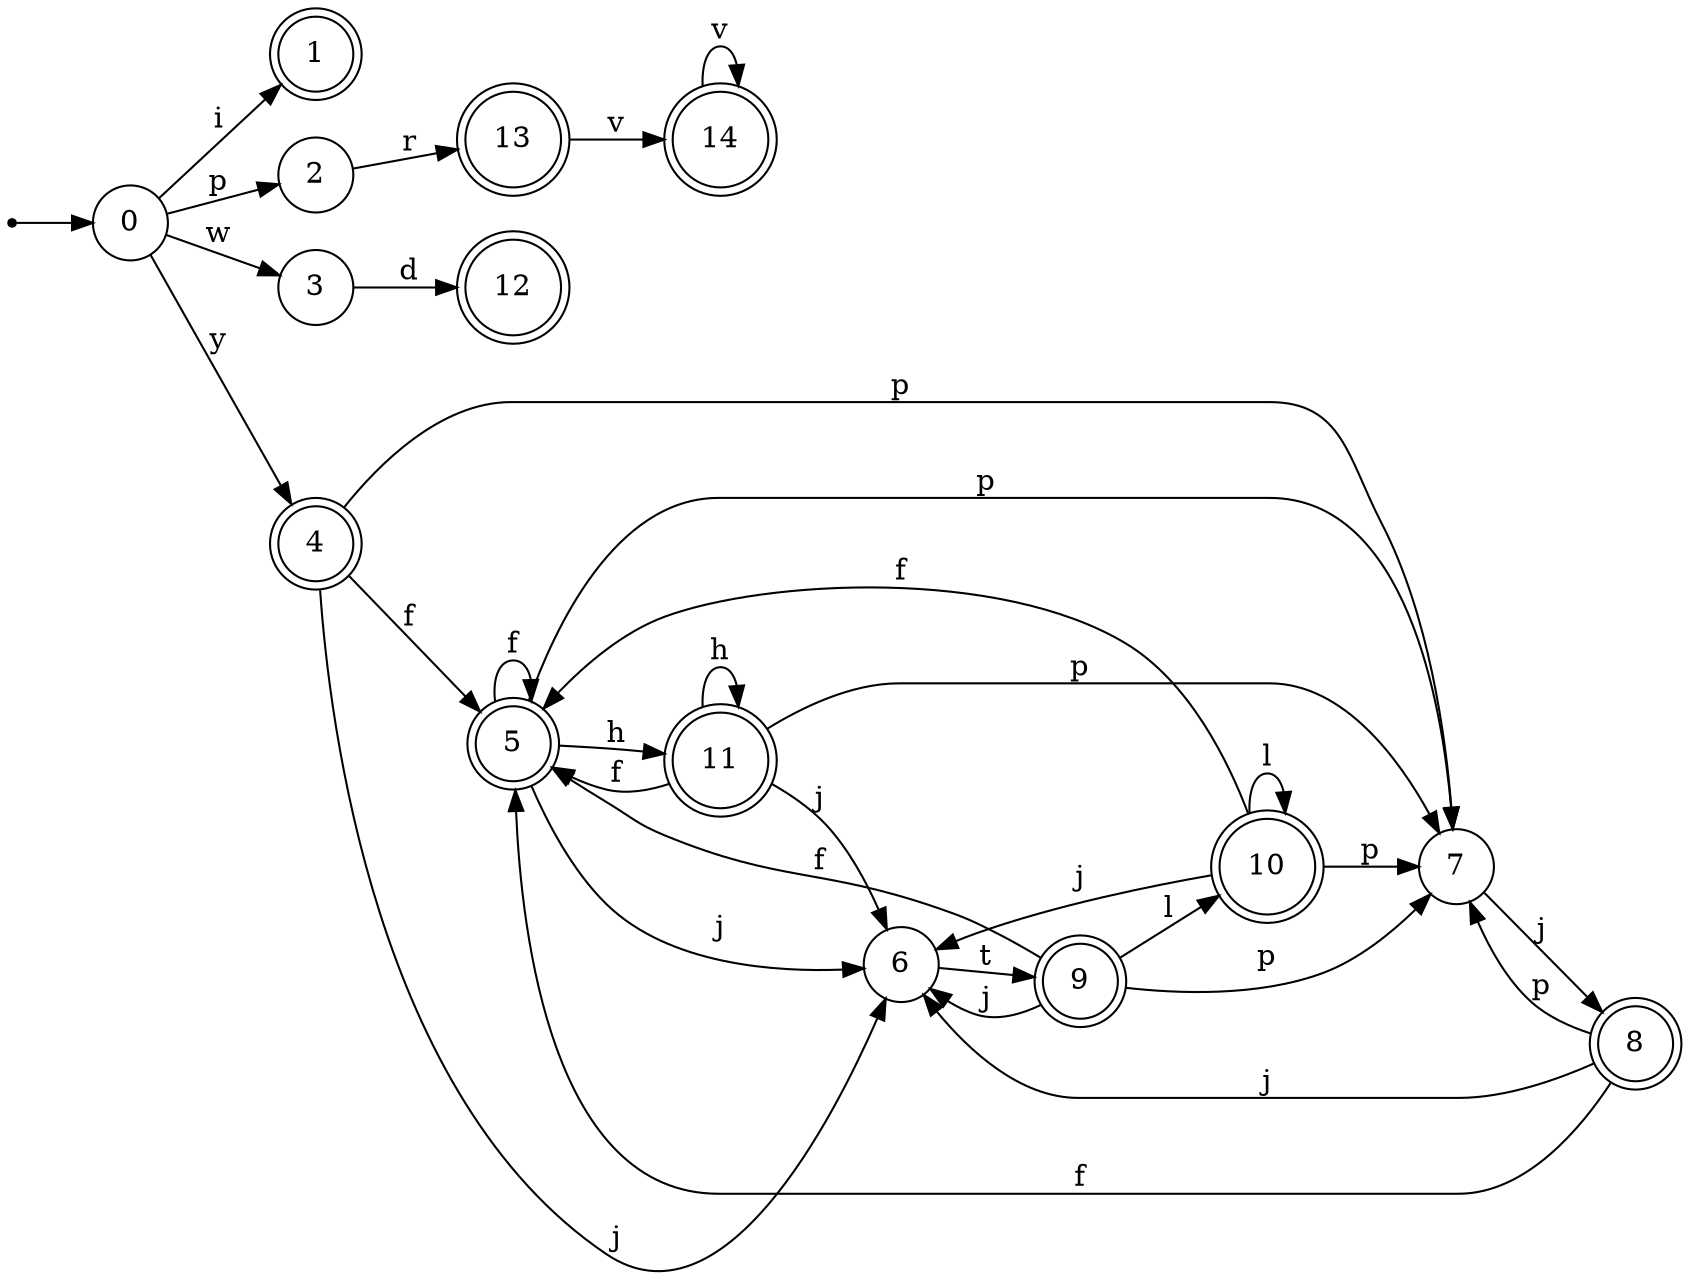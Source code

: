 digraph finite_state_machine {
rankdir=LR;
size="20,20";
node [shape = point]; "dummy0"
node [shape = circle]; "0";
"dummy0" -> "0";
node [shape = doublecircle]; "1";node [shape = circle]; "2";
node [shape = circle]; "3";
node [shape = doublecircle]; "4";node [shape = doublecircle]; "5";node [shape = circle]; "6";
node [shape = circle]; "7";
node [shape = doublecircle]; "8";node [shape = doublecircle]; "9";node [shape = doublecircle]; "10";node [shape = doublecircle]; "11";node [shape = doublecircle]; "12";node [shape = doublecircle]; "13";node [shape = doublecircle]; "14";"0" -> "1" [label = "i"];
 "0" -> "2" [label = "p"];
 "0" -> "3" [label = "w"];
 "0" -> "4" [label = "y"];
 "4" -> "5" [label = "f"];
 "4" -> "6" [label = "j"];
 "4" -> "7" [label = "p"];
 "7" -> "8" [label = "j"];
 "8" -> "7" [label = "p"];
 "8" -> "5" [label = "f"];
 "8" -> "6" [label = "j"];
 "6" -> "9" [label = "t"];
 "9" -> "6" [label = "j"];
 "9" -> "10" [label = "l"];
 "9" -> "5" [label = "f"];
 "9" -> "7" [label = "p"];
 "10" -> "10" [label = "l"];
 "10" -> "6" [label = "j"];
 "10" -> "5" [label = "f"];
 "10" -> "7" [label = "p"];
 "5" -> "5" [label = "f"];
 "5" -> "11" [label = "h"];
 "5" -> "6" [label = "j"];
 "5" -> "7" [label = "p"];
 "11" -> "11" [label = "h"];
 "11" -> "5" [label = "f"];
 "11" -> "6" [label = "j"];
 "11" -> "7" [label = "p"];
 "3" -> "12" [label = "d"];
 "2" -> "13" [label = "r"];
 "13" -> "14" [label = "v"];
 "14" -> "14" [label = "v"];
 }
